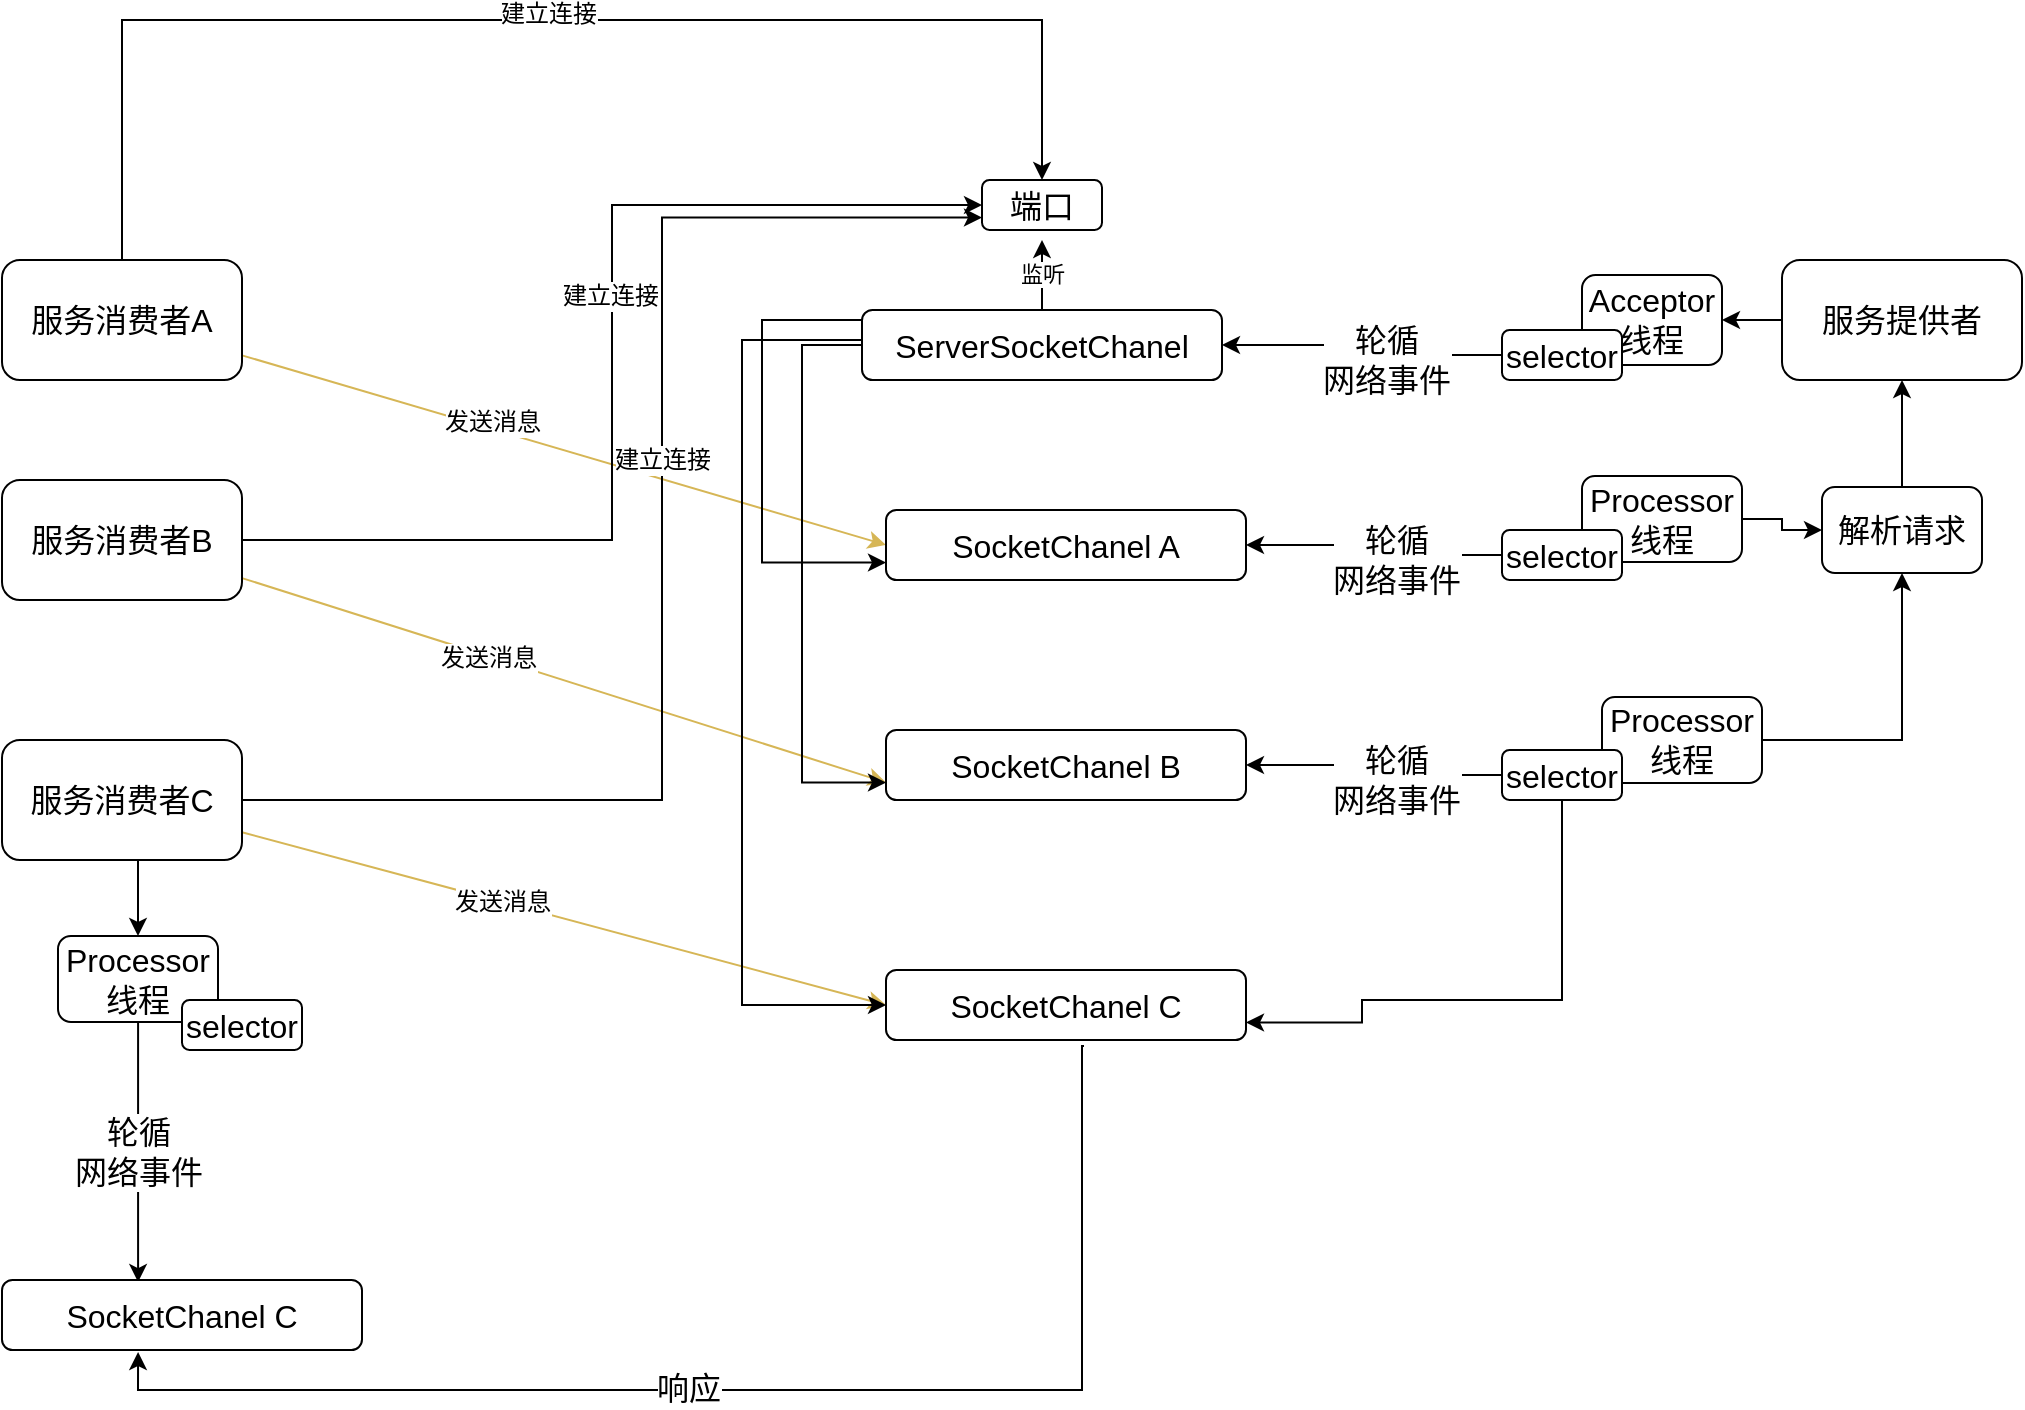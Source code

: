 <mxfile version="12.1.7" type="device" pages="1"><diagram id="sdltoVHtV16pK58EGBNJ" name="第 1 页"><mxGraphModel dx="2385" dy="886" grid="1" gridSize="10" guides="1" tooltips="1" connect="1" arrows="1" fold="1" page="1" pageScale="1" pageWidth="827" pageHeight="1169" math="0" shadow="0"><root><mxCell id="0"/><mxCell id="1" parent="0"/><mxCell id="0KW9VHaQJSCKak6lEe51-6" value="&lt;font style=&quot;font-size: 16px&quot;&gt;Acceptor线程&lt;/font&gt;" style="rounded=1;whiteSpace=wrap;html=1;" parent="1" vertex="1"><mxGeometry x="720" y="137.5" width="70" height="45" as="geometry"/></mxCell><mxCell id="Qe82aUp-gTsKtLHlP9ig-8" style="edgeStyle=orthogonalEdgeStyle;rounded=0;orthogonalLoop=1;jettySize=auto;html=1;entryX=0.5;entryY=0;entryDx=0;entryDy=0;" parent="1" source="0KW9VHaQJSCKak6lEe51-1" target="Qe82aUp-gTsKtLHlP9ig-6" edge="1"><mxGeometry relative="1" as="geometry"><Array as="points"><mxPoint x="-10" y="10"/><mxPoint x="450" y="10"/></Array></mxGeometry></mxCell><mxCell id="5U0RE6W0ZYIrz398t44o-1" value="建立连接" style="text;html=1;resizable=0;points=[];align=center;verticalAlign=middle;labelBackgroundColor=#ffffff;" vertex="1" connectable="0" parent="Qe82aUp-gTsKtLHlP9ig-8"><mxGeometry x="0.009" y="3" relative="1" as="geometry"><mxPoint as="offset"/></mxGeometry></mxCell><mxCell id="Qe82aUp-gTsKtLHlP9ig-45" style="rounded=0;orthogonalLoop=1;jettySize=auto;html=1;entryX=0;entryY=0.5;entryDx=0;entryDy=0;fillColor=#fff2cc;strokeColor=#d6b656;" parent="1" source="0KW9VHaQJSCKak6lEe51-1" target="Qe82aUp-gTsKtLHlP9ig-18" edge="1"><mxGeometry relative="1" as="geometry"/></mxCell><mxCell id="Qe82aUp-gTsKtLHlP9ig-46" value="发送消息" style="text;html=1;resizable=0;points=[];align=center;verticalAlign=middle;labelBackgroundColor=#ffffff;" parent="Qe82aUp-gTsKtLHlP9ig-45" vertex="1" connectable="0"><mxGeometry x="-0.231" y="3" relative="1" as="geometry"><mxPoint as="offset"/></mxGeometry></mxCell><mxCell id="0KW9VHaQJSCKak6lEe51-1" value="&lt;font style=&quot;font-size: 16px&quot;&gt;服务消费者A&lt;/font&gt;" style="rounded=1;whiteSpace=wrap;html=1;" parent="1" vertex="1"><mxGeometry x="-70" y="130" width="120" height="60" as="geometry"/></mxCell><mxCell id="Qe82aUp-gTsKtLHlP9ig-11" style="edgeStyle=orthogonalEdgeStyle;rounded=0;orthogonalLoop=1;jettySize=auto;html=1;entryX=1;entryY=0.5;entryDx=0;entryDy=0;" parent="1" source="0KW9VHaQJSCKak6lEe51-2" target="0KW9VHaQJSCKak6lEe51-6" edge="1"><mxGeometry relative="1" as="geometry"/></mxCell><mxCell id="0KW9VHaQJSCKak6lEe51-2" value="&lt;font style=&quot;font-size: 16px&quot;&gt;服务提供者&lt;/font&gt;" style="rounded=1;whiteSpace=wrap;html=1;" parent="1" vertex="1"><mxGeometry x="820" y="130" width="120" height="60" as="geometry"/></mxCell><mxCell id="Qe82aUp-gTsKtLHlP9ig-4" style="edgeStyle=orthogonalEdgeStyle;rounded=0;orthogonalLoop=1;jettySize=auto;html=1;" parent="1" source="0KW9VHaQJSCKak6lEe51-3" target="Qe82aUp-gTsKtLHlP9ig-3" edge="1"><mxGeometry relative="1" as="geometry"/></mxCell><mxCell id="Qe82aUp-gTsKtLHlP9ig-5" value="&lt;font style=&quot;font-size: 16px&quot;&gt;轮循&lt;br&gt;网络事件&lt;/font&gt;" style="text;html=1;resizable=0;points=[];align=center;verticalAlign=middle;labelBackgroundColor=#ffffff;" parent="Qe82aUp-gTsKtLHlP9ig-4" vertex="1" connectable="0"><mxGeometry x="-0.2" y="2" relative="1" as="geometry"><mxPoint as="offset"/></mxGeometry></mxCell><mxCell id="0KW9VHaQJSCKak6lEe51-3" value="&lt;span style=&quot;font-size: 16px&quot;&gt;selector&lt;/span&gt;" style="rounded=1;whiteSpace=wrap;html=1;" parent="1" vertex="1"><mxGeometry x="680" y="165" width="60" height="25" as="geometry"/></mxCell><mxCell id="Qe82aUp-gTsKtLHlP9ig-9" style="edgeStyle=orthogonalEdgeStyle;rounded=0;orthogonalLoop=1;jettySize=auto;html=1;entryX=0;entryY=0.5;entryDx=0;entryDy=0;" parent="1" source="Qe82aUp-gTsKtLHlP9ig-1" target="Qe82aUp-gTsKtLHlP9ig-6" edge="1"><mxGeometry relative="1" as="geometry"/></mxCell><mxCell id="5U0RE6W0ZYIrz398t44o-2" value="建立连接" style="text;html=1;resizable=0;points=[];align=center;verticalAlign=middle;labelBackgroundColor=#ffffff;" vertex="1" connectable="0" parent="Qe82aUp-gTsKtLHlP9ig-9"><mxGeometry x="0.143" y="1" relative="1" as="geometry"><mxPoint as="offset"/></mxGeometry></mxCell><mxCell id="Qe82aUp-gTsKtLHlP9ig-47" style="edgeStyle=none;rounded=0;orthogonalLoop=1;jettySize=auto;html=1;entryX=0;entryY=0.75;entryDx=0;entryDy=0;fillColor=#fff2cc;strokeColor=#d6b656;" parent="1" source="Qe82aUp-gTsKtLHlP9ig-1" target="Qe82aUp-gTsKtLHlP9ig-25" edge="1"><mxGeometry relative="1" as="geometry"/></mxCell><mxCell id="Qe82aUp-gTsKtLHlP9ig-48" value="发送消息" style="text;html=1;resizable=0;points=[];align=center;verticalAlign=middle;labelBackgroundColor=#ffffff;" parent="Qe82aUp-gTsKtLHlP9ig-47" vertex="1" connectable="0"><mxGeometry x="-0.237" y="-1" relative="1" as="geometry"><mxPoint as="offset"/></mxGeometry></mxCell><mxCell id="Qe82aUp-gTsKtLHlP9ig-1" value="&lt;font style=&quot;font-size: 16px&quot;&gt;服务消费者B&lt;/font&gt;" style="rounded=1;whiteSpace=wrap;html=1;" parent="1" vertex="1"><mxGeometry x="-70" y="240" width="120" height="60" as="geometry"/></mxCell><mxCell id="Qe82aUp-gTsKtLHlP9ig-10" style="edgeStyle=orthogonalEdgeStyle;rounded=0;orthogonalLoop=1;jettySize=auto;html=1;entryX=0;entryY=0.75;entryDx=0;entryDy=0;" parent="1" source="Qe82aUp-gTsKtLHlP9ig-2" target="Qe82aUp-gTsKtLHlP9ig-6" edge="1"><mxGeometry relative="1" as="geometry"><Array as="points"><mxPoint x="260" y="400"/><mxPoint x="260" y="109"/></Array></mxGeometry></mxCell><mxCell id="5U0RE6W0ZYIrz398t44o-3" value="建立连接" style="text;html=1;resizable=0;points=[];align=center;verticalAlign=middle;labelBackgroundColor=#ffffff;" vertex="1" connectable="0" parent="Qe82aUp-gTsKtLHlP9ig-10"><mxGeometry x="0.15" relative="1" as="geometry"><mxPoint as="offset"/></mxGeometry></mxCell><mxCell id="Qe82aUp-gTsKtLHlP9ig-42" style="edgeStyle=orthogonalEdgeStyle;rounded=0;orthogonalLoop=1;jettySize=auto;html=1;exitX=0.5;exitY=1;exitDx=0;exitDy=0;entryX=0.5;entryY=0;entryDx=0;entryDy=0;" parent="1" source="Qe82aUp-gTsKtLHlP9ig-2" target="Qe82aUp-gTsKtLHlP9ig-37" edge="1"><mxGeometry relative="1" as="geometry"/></mxCell><mxCell id="Qe82aUp-gTsKtLHlP9ig-49" style="edgeStyle=none;rounded=0;orthogonalLoop=1;jettySize=auto;html=1;entryX=0;entryY=0.5;entryDx=0;entryDy=0;fillColor=#fff2cc;strokeColor=#d6b656;" parent="1" source="Qe82aUp-gTsKtLHlP9ig-2" target="Qe82aUp-gTsKtLHlP9ig-32" edge="1"><mxGeometry relative="1" as="geometry"/></mxCell><mxCell id="Qe82aUp-gTsKtLHlP9ig-51" value="发送消息" style="text;html=1;resizable=0;points=[];align=center;verticalAlign=middle;labelBackgroundColor=#ffffff;" parent="Qe82aUp-gTsKtLHlP9ig-49" vertex="1" connectable="0"><mxGeometry x="-0.194" relative="1" as="geometry"><mxPoint as="offset"/></mxGeometry></mxCell><mxCell id="Qe82aUp-gTsKtLHlP9ig-2" value="&lt;font style=&quot;font-size: 16px&quot;&gt;服务消费者C&lt;/font&gt;" style="rounded=1;whiteSpace=wrap;html=1;" parent="1" vertex="1"><mxGeometry x="-70" y="370" width="120" height="60" as="geometry"/></mxCell><mxCell id="Qe82aUp-gTsKtLHlP9ig-7" value="监听" style="edgeStyle=orthogonalEdgeStyle;rounded=0;orthogonalLoop=1;jettySize=auto;html=1;" parent="1" source="Qe82aUp-gTsKtLHlP9ig-3" edge="1"><mxGeometry relative="1" as="geometry"><mxPoint x="450" y="120" as="targetPoint"/></mxGeometry></mxCell><mxCell id="5U0RE6W0ZYIrz398t44o-5" style="edgeStyle=orthogonalEdgeStyle;rounded=0;orthogonalLoop=1;jettySize=auto;html=1;entryX=0;entryY=0.75;entryDx=0;entryDy=0;" edge="1" parent="1" source="Qe82aUp-gTsKtLHlP9ig-3" target="Qe82aUp-gTsKtLHlP9ig-25"><mxGeometry relative="1" as="geometry"><Array as="points"><mxPoint x="330" y="173"/><mxPoint x="330" y="391"/></Array></mxGeometry></mxCell><mxCell id="5U0RE6W0ZYIrz398t44o-6" style="edgeStyle=orthogonalEdgeStyle;rounded=0;orthogonalLoop=1;jettySize=auto;html=1;entryX=0;entryY=0.75;entryDx=0;entryDy=0;" edge="1" parent="1" source="Qe82aUp-gTsKtLHlP9ig-3" target="Qe82aUp-gTsKtLHlP9ig-18"><mxGeometry relative="1" as="geometry"><Array as="points"><mxPoint x="310" y="160"/><mxPoint x="310" y="281"/></Array></mxGeometry></mxCell><mxCell id="5U0RE6W0ZYIrz398t44o-7" style="edgeStyle=orthogonalEdgeStyle;rounded=0;orthogonalLoop=1;jettySize=auto;html=1;entryX=0;entryY=0.5;entryDx=0;entryDy=0;" edge="1" parent="1" source="Qe82aUp-gTsKtLHlP9ig-3" target="Qe82aUp-gTsKtLHlP9ig-32"><mxGeometry relative="1" as="geometry"><Array as="points"><mxPoint x="300" y="170"/><mxPoint x="300" y="503"/></Array></mxGeometry></mxCell><mxCell id="Qe82aUp-gTsKtLHlP9ig-3" value="&lt;font style=&quot;font-size: 16px&quot;&gt;ServerSocketChanel&lt;/font&gt;" style="rounded=1;whiteSpace=wrap;html=1;" parent="1" vertex="1"><mxGeometry x="360" y="155" width="180" height="35" as="geometry"/></mxCell><mxCell id="Qe82aUp-gTsKtLHlP9ig-6" value="&lt;span style=&quot;font-size: 16px&quot;&gt;端口&lt;/span&gt;" style="rounded=1;whiteSpace=wrap;html=1;" parent="1" vertex="1"><mxGeometry x="420" y="90" width="60" height="25" as="geometry"/></mxCell><mxCell id="5U0RE6W0ZYIrz398t44o-11" style="edgeStyle=orthogonalEdgeStyle;rounded=0;orthogonalLoop=1;jettySize=auto;html=1;entryX=0;entryY=0.5;entryDx=0;entryDy=0;" edge="1" parent="1" source="Qe82aUp-gTsKtLHlP9ig-12" target="5U0RE6W0ZYIrz398t44o-8"><mxGeometry relative="1" as="geometry"/></mxCell><mxCell id="Qe82aUp-gTsKtLHlP9ig-12" value="&lt;font style=&quot;font-size: 16px&quot;&gt;Processor线程&lt;/font&gt;" style="rounded=1;whiteSpace=wrap;html=1;" parent="1" vertex="1"><mxGeometry x="720" y="238" width="80" height="43" as="geometry"/></mxCell><mxCell id="Qe82aUp-gTsKtLHlP9ig-15" style="edgeStyle=orthogonalEdgeStyle;rounded=0;orthogonalLoop=1;jettySize=auto;html=1;" parent="1" source="Qe82aUp-gTsKtLHlP9ig-17" target="Qe82aUp-gTsKtLHlP9ig-18" edge="1"><mxGeometry relative="1" as="geometry"/></mxCell><mxCell id="Qe82aUp-gTsKtLHlP9ig-16" value="&lt;font style=&quot;font-size: 16px&quot;&gt;轮循&lt;br&gt;网络事件&lt;/font&gt;" style="text;html=1;resizable=0;points=[];align=center;verticalAlign=middle;labelBackgroundColor=#ffffff;" parent="Qe82aUp-gTsKtLHlP9ig-15" vertex="1" connectable="0"><mxGeometry x="-0.2" y="2" relative="1" as="geometry"><mxPoint as="offset"/></mxGeometry></mxCell><mxCell id="Qe82aUp-gTsKtLHlP9ig-17" value="&lt;span style=&quot;font-size: 16px&quot;&gt;selector&lt;/span&gt;" style="rounded=1;whiteSpace=wrap;html=1;" parent="1" vertex="1"><mxGeometry x="680" y="265" width="60" height="25" as="geometry"/></mxCell><mxCell id="Qe82aUp-gTsKtLHlP9ig-18" value="&lt;font style=&quot;font-size: 16px&quot;&gt;SocketChanel A&lt;/font&gt;" style="rounded=1;whiteSpace=wrap;html=1;" parent="1" vertex="1"><mxGeometry x="372" y="255" width="180" height="35" as="geometry"/></mxCell><mxCell id="5U0RE6W0ZYIrz398t44o-12" style="edgeStyle=orthogonalEdgeStyle;rounded=0;orthogonalLoop=1;jettySize=auto;html=1;entryX=0.5;entryY=1;entryDx=0;entryDy=0;" edge="1" parent="1" source="Qe82aUp-gTsKtLHlP9ig-19" target="5U0RE6W0ZYIrz398t44o-8"><mxGeometry relative="1" as="geometry"/></mxCell><mxCell id="Qe82aUp-gTsKtLHlP9ig-19" value="&lt;font style=&quot;font-size: 16px&quot;&gt;Processor线程&lt;/font&gt;" style="rounded=1;whiteSpace=wrap;html=1;" parent="1" vertex="1"><mxGeometry x="730" y="348.5" width="80" height="43" as="geometry"/></mxCell><mxCell id="Qe82aUp-gTsKtLHlP9ig-43" style="edgeStyle=orthogonalEdgeStyle;rounded=0;orthogonalLoop=1;jettySize=auto;html=1;entryX=0.378;entryY=1.029;entryDx=0;entryDy=0;entryPerimeter=0;exitX=0.55;exitY=1.086;exitDx=0;exitDy=0;exitPerimeter=0;" parent="1" source="Qe82aUp-gTsKtLHlP9ig-32" target="Qe82aUp-gTsKtLHlP9ig-40" edge="1"><mxGeometry relative="1" as="geometry"><Array as="points"><mxPoint x="470" y="523"/><mxPoint x="470" y="695"/><mxPoint x="-2" y="695"/></Array><mxPoint x="470" y="530" as="sourcePoint"/></mxGeometry></mxCell><mxCell id="Qe82aUp-gTsKtLHlP9ig-44" value="&lt;span style=&quot;font-size: 16px&quot;&gt;响应&lt;/span&gt;" style="text;html=1;resizable=0;points=[];align=center;verticalAlign=middle;labelBackgroundColor=#ffffff;" parent="Qe82aUp-gTsKtLHlP9ig-43" vertex="1" connectable="0"><mxGeometry x="0.114" y="-1" relative="1" as="geometry"><mxPoint as="offset"/></mxGeometry></mxCell><mxCell id="Qe82aUp-gTsKtLHlP9ig-22" style="edgeStyle=orthogonalEdgeStyle;rounded=0;orthogonalLoop=1;jettySize=auto;html=1;" parent="1" source="Qe82aUp-gTsKtLHlP9ig-24" target="Qe82aUp-gTsKtLHlP9ig-25" edge="1"><mxGeometry relative="1" as="geometry"/></mxCell><mxCell id="Qe82aUp-gTsKtLHlP9ig-23" value="&lt;font style=&quot;font-size: 16px&quot;&gt;轮循&lt;br&gt;网络事件&lt;/font&gt;" style="text;html=1;resizable=0;points=[];align=center;verticalAlign=middle;labelBackgroundColor=#ffffff;" parent="Qe82aUp-gTsKtLHlP9ig-22" vertex="1" connectable="0"><mxGeometry x="-0.2" y="2" relative="1" as="geometry"><mxPoint as="offset"/></mxGeometry></mxCell><mxCell id="Qe82aUp-gTsKtLHlP9ig-34" style="edgeStyle=orthogonalEdgeStyle;rounded=0;orthogonalLoop=1;jettySize=auto;html=1;entryX=1;entryY=0.75;entryDx=0;entryDy=0;" parent="1" source="Qe82aUp-gTsKtLHlP9ig-24" target="Qe82aUp-gTsKtLHlP9ig-32" edge="1"><mxGeometry relative="1" as="geometry"><Array as="points"><mxPoint x="710" y="500"/><mxPoint x="610" y="500"/><mxPoint x="610" y="511"/></Array></mxGeometry></mxCell><mxCell id="Qe82aUp-gTsKtLHlP9ig-24" value="&lt;span style=&quot;font-size: 16px&quot;&gt;selector&lt;/span&gt;" style="rounded=1;whiteSpace=wrap;html=1;" parent="1" vertex="1"><mxGeometry x="680" y="375" width="60" height="25" as="geometry"/></mxCell><mxCell id="Qe82aUp-gTsKtLHlP9ig-25" value="&lt;font style=&quot;font-size: 16px&quot;&gt;SocketChanel B&lt;/font&gt;" style="rounded=1;whiteSpace=wrap;html=1;" parent="1" vertex="1"><mxGeometry x="372" y="365" width="180" height="35" as="geometry"/></mxCell><mxCell id="Qe82aUp-gTsKtLHlP9ig-32" value="&lt;font style=&quot;font-size: 16px&quot;&gt;SocketChanel C&lt;/font&gt;" style="rounded=1;whiteSpace=wrap;html=1;" parent="1" vertex="1"><mxGeometry x="372" y="485" width="180" height="35" as="geometry"/></mxCell><mxCell id="Qe82aUp-gTsKtLHlP9ig-41" value="&lt;span style=&quot;font-size: 16px&quot;&gt;轮循&lt;/span&gt;&lt;br style=&quot;font-size: 16px&quot;&gt;&lt;span style=&quot;font-size: 16px&quot;&gt;网络事件&lt;/span&gt;" style="edgeStyle=orthogonalEdgeStyle;rounded=0;orthogonalLoop=1;jettySize=auto;html=1;entryX=0.378;entryY=0.029;entryDx=0;entryDy=0;entryPerimeter=0;" parent="1" source="Qe82aUp-gTsKtLHlP9ig-37" target="Qe82aUp-gTsKtLHlP9ig-40" edge="1"><mxGeometry relative="1" as="geometry"/></mxCell><mxCell id="Qe82aUp-gTsKtLHlP9ig-37" value="&lt;font style=&quot;font-size: 16px&quot;&gt;Processor线程&lt;/font&gt;" style="rounded=1;whiteSpace=wrap;html=1;" parent="1" vertex="1"><mxGeometry x="-42" y="468" width="80" height="43" as="geometry"/></mxCell><mxCell id="Qe82aUp-gTsKtLHlP9ig-39" value="&lt;span style=&quot;font-size: 16px&quot;&gt;selector&lt;/span&gt;" style="rounded=1;whiteSpace=wrap;html=1;" parent="1" vertex="1"><mxGeometry x="20" y="500" width="60" height="25" as="geometry"/></mxCell><mxCell id="Qe82aUp-gTsKtLHlP9ig-40" value="&lt;font style=&quot;font-size: 16px&quot;&gt;SocketChanel C&lt;/font&gt;" style="rounded=1;whiteSpace=wrap;html=1;" parent="1" vertex="1"><mxGeometry x="-70" y="640" width="180" height="35" as="geometry"/></mxCell><mxCell id="5U0RE6W0ZYIrz398t44o-13" style="edgeStyle=orthogonalEdgeStyle;rounded=0;orthogonalLoop=1;jettySize=auto;html=1;entryX=0.5;entryY=1;entryDx=0;entryDy=0;" edge="1" parent="1" source="5U0RE6W0ZYIrz398t44o-8" target="0KW9VHaQJSCKak6lEe51-2"><mxGeometry relative="1" as="geometry"/></mxCell><mxCell id="5U0RE6W0ZYIrz398t44o-8" value="&lt;font style=&quot;font-size: 16px&quot;&gt;解析请求&lt;/font&gt;" style="rounded=1;whiteSpace=wrap;html=1;" vertex="1" parent="1"><mxGeometry x="840" y="243.5" width="80" height="43" as="geometry"/></mxCell></root></mxGraphModel></diagram></mxfile>